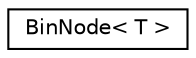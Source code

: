 digraph "Graphical Class Hierarchy"
{
 // LATEX_PDF_SIZE
  edge [fontname="Helvetica",fontsize="10",labelfontname="Helvetica",labelfontsize="10"];
  node [fontname="Helvetica",fontsize="10",shape=record];
  rankdir="LR";
  Node0 [label="BinNode\< T \>",height=0.2,width=0.4,color="black", fillcolor="white", style="filled",URL="$struct_bin_node.html",tooltip=" "];
}
